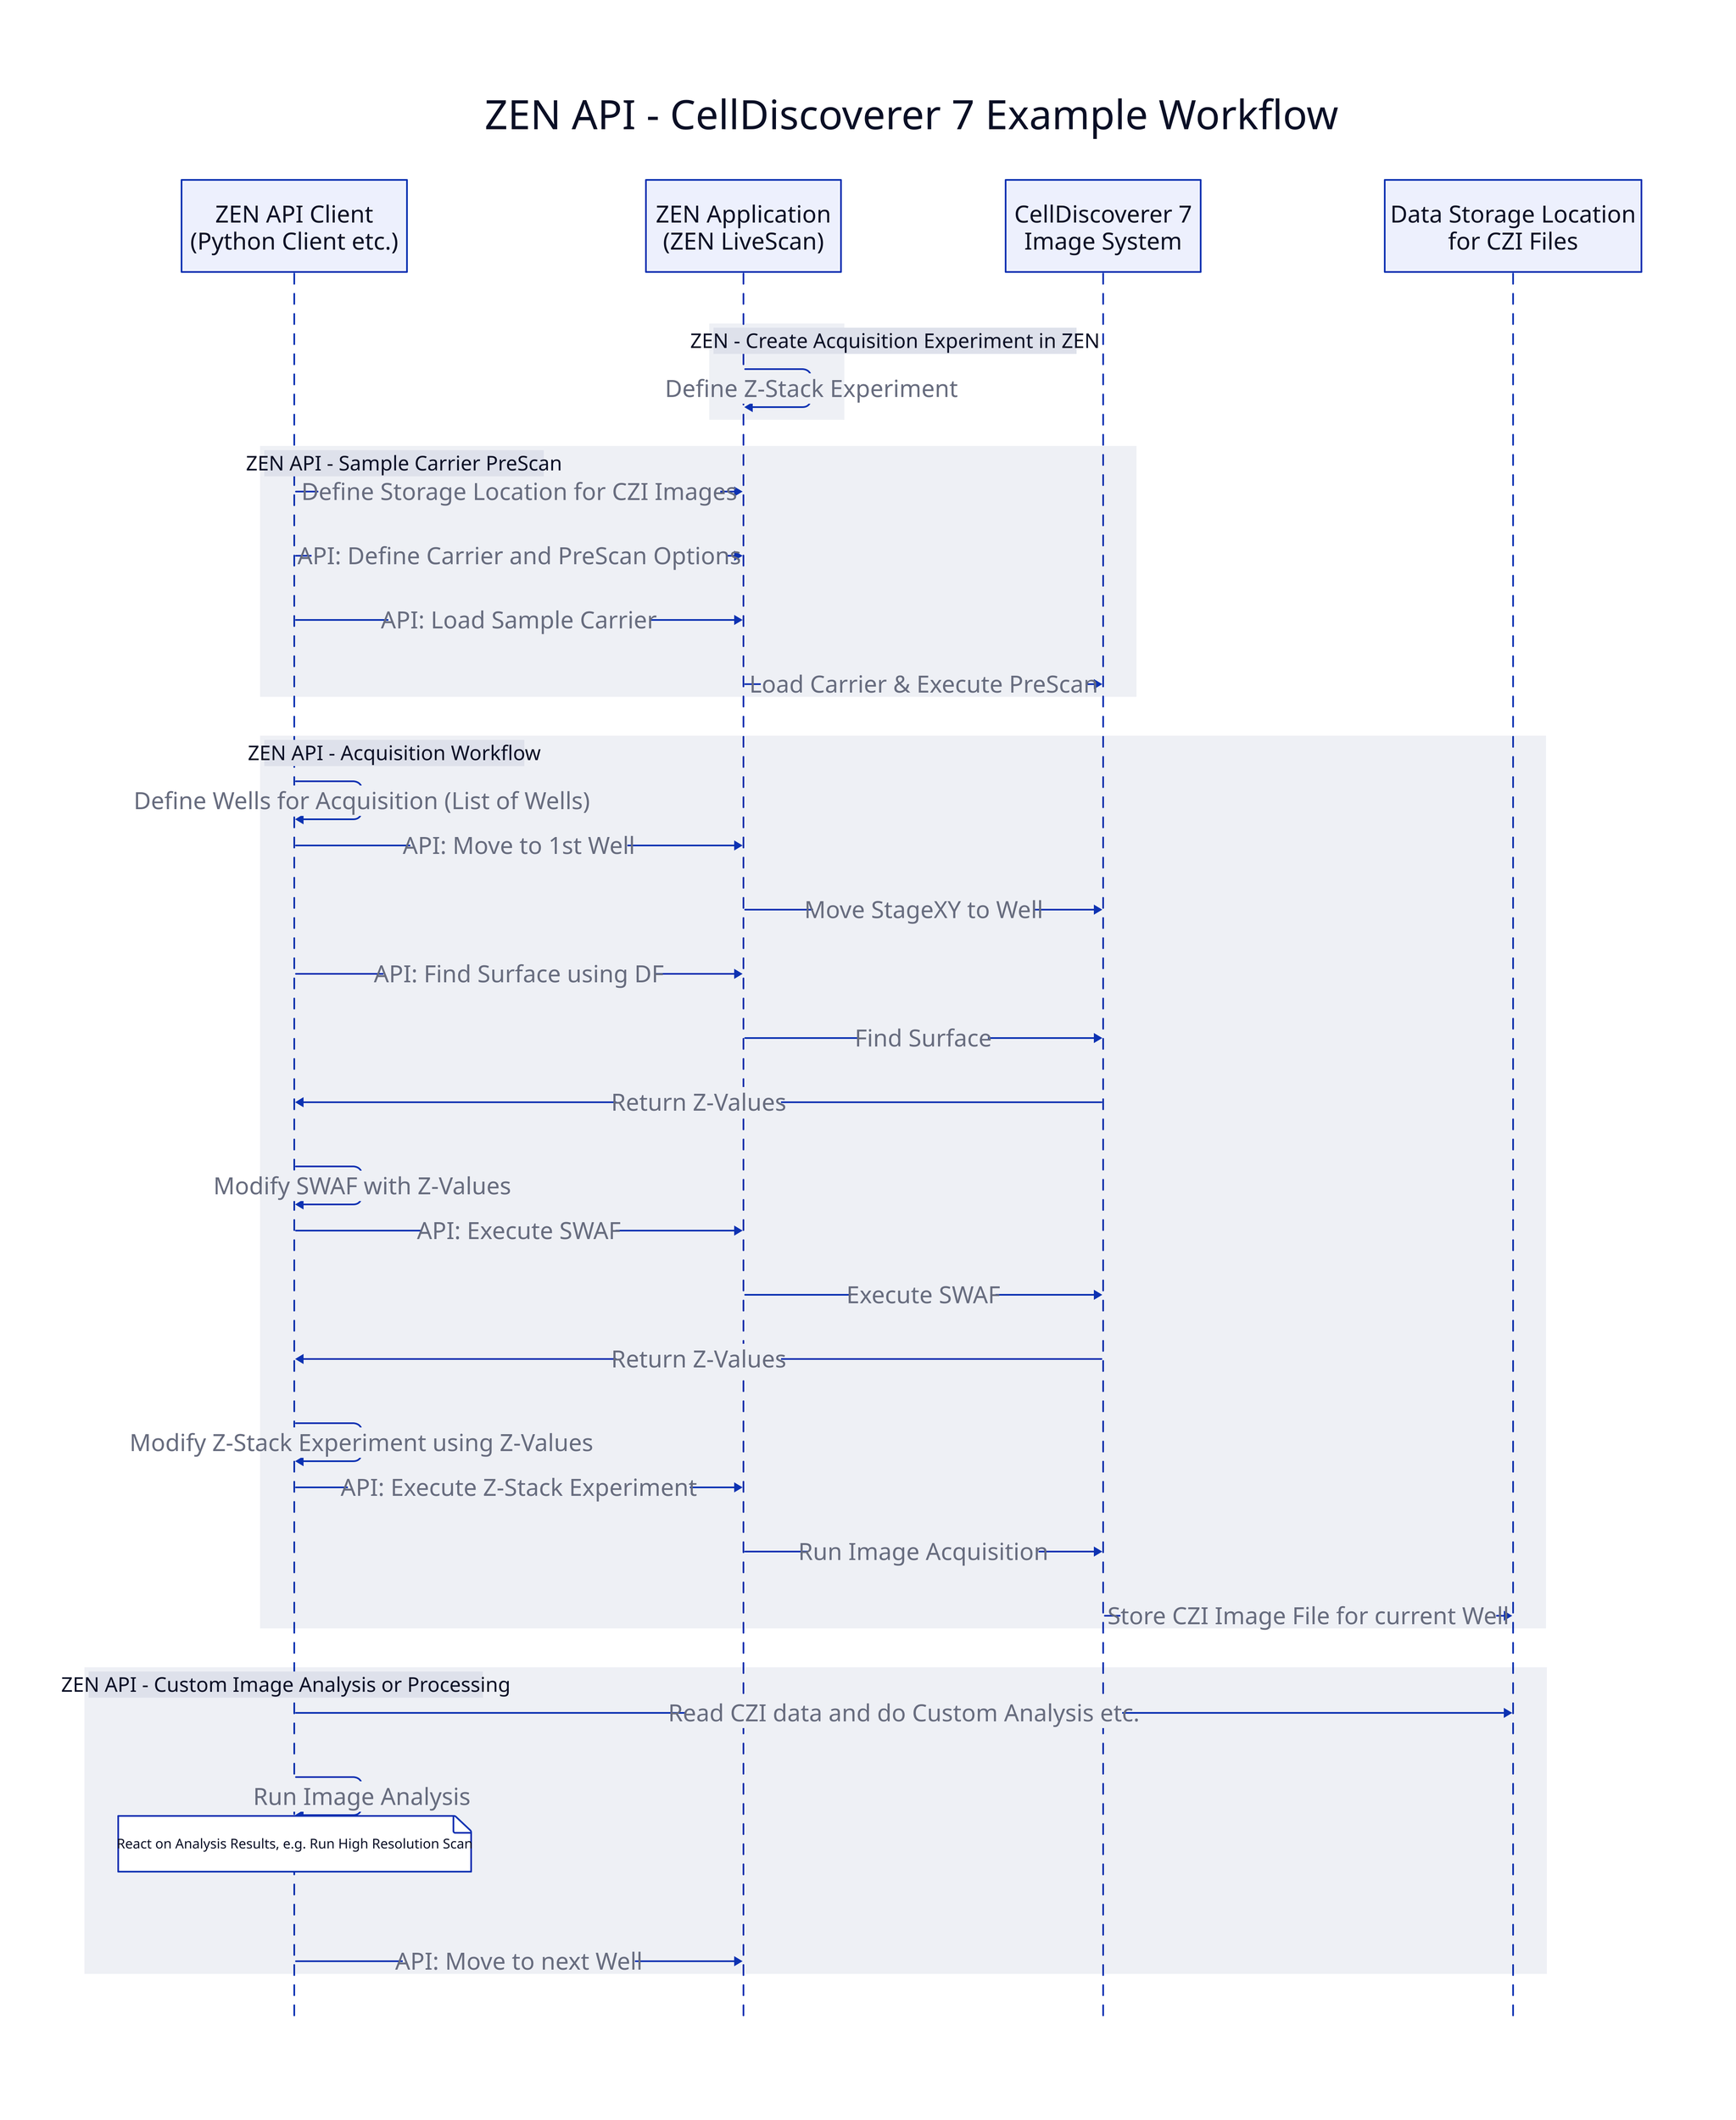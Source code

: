 # define styles and variables for the diagram
vars: {
    arrow_style: {
        bold: true
        font-size: 20
    }
        interaction_style: {
        bold: true
        font-size: 24
    }
    participant_style: {
        bold: true
        font-size: 28
    }

}

ZEN API - CellDiscoverer 7 Example Workflow {

# define the type of diagram
    shape: sequence_diagram

    ZC: ZEN API Client\n(Python Client etc.) {style: ${participant_style}}
    ZEN: ZEN Application\n(ZEN LiveScan) {style: ${participant_style}}
    CD7: CellDiscoverer 7\nImage System {style: ${participant_style}}
    HD: Data Storage Location\nfor CZI Files {style: ${participant_style}}

   ZEN - Create Acquisition Experiment in ZEN {
       ZEN -> ZEN: Define Z-Stack Experiment {style: ${participant_style}}
       style: ${interaction_style}
    }

    ZEN API - Sample Carrier PreScan: {
        ZC -> ZEN: Define Storage Location for CZI Images {style: ${participant_style}}
        ZC -> ZEN: API: Define Carrier and PreScan Options {style: ${participant_style}}
        ZC -> ZEN: API: Load Sample Carrier {style: ${participant_style}}
        ZEN -> CD7: Load Carrier & Execute PreScan {style: ${participant_style}}
        style: ${interaction_style}
    }

    ZEN API - Acquisition Workflow : {
        
        ZC -> ZC: Define Wells for Acquisition (List of Wells){style: ${participant_style}}
        ZC -> ZEN: API: Move to 1st Well {style: ${participant_style}}
        ZEN -> CD7: Move StageXY to Well {style: ${participant_style}}
        ZC -> ZEN: API: Find Surface using DF {style: ${participant_style}}
        ZEN -> CD7: Find Surface {style: ${participant_style}}
        CD7 -> ZC: Return Z-Values {style: ${participant_style}}
        ZC -> ZC: Modify SWAF with Z-Values {style: ${participant_style}}
        ZC -> ZEN: API: Execute SWAF {style: ${participant_style}}
        ZEN -> CD7: Execute SWAF {style: ${participant_style}}
        CD7 -> ZC: Return Z-Values {style: ${participant_style}}
        ZC -> ZC: Modify Z-Stack Experiment using Z-Values {style: ${participant_style}}
        ZC -> ZEN: API: Execute Z-Stack Experiment {style: ${participant_style}}
        ZEN -> CD7: Run Image Acquisition {style: ${participant_style}}
        CD7 -> HD: Store CZI Image File for current Well {style: ${participant_style}}
        style: ${interaction_style}
    }

    ZEN API - Custom Image Analysis or Processing: {
        ZC -> HD: Read CZI data and do Custom Analysis etc. {style: ${participant_style}}
        ZC -> ZC: Run Image Analysis {style: ${participant_style}}
    

    # Note
    ZC."React on Analysis Results, e.g. Run High Resolution Scan"

        ZC -> ZEN: API: Move to next Well {style: ${participant_style}}

        style: ${interaction_style}
    }
    # the the heading
    style.font-size: 48
    style.bold: true
}
